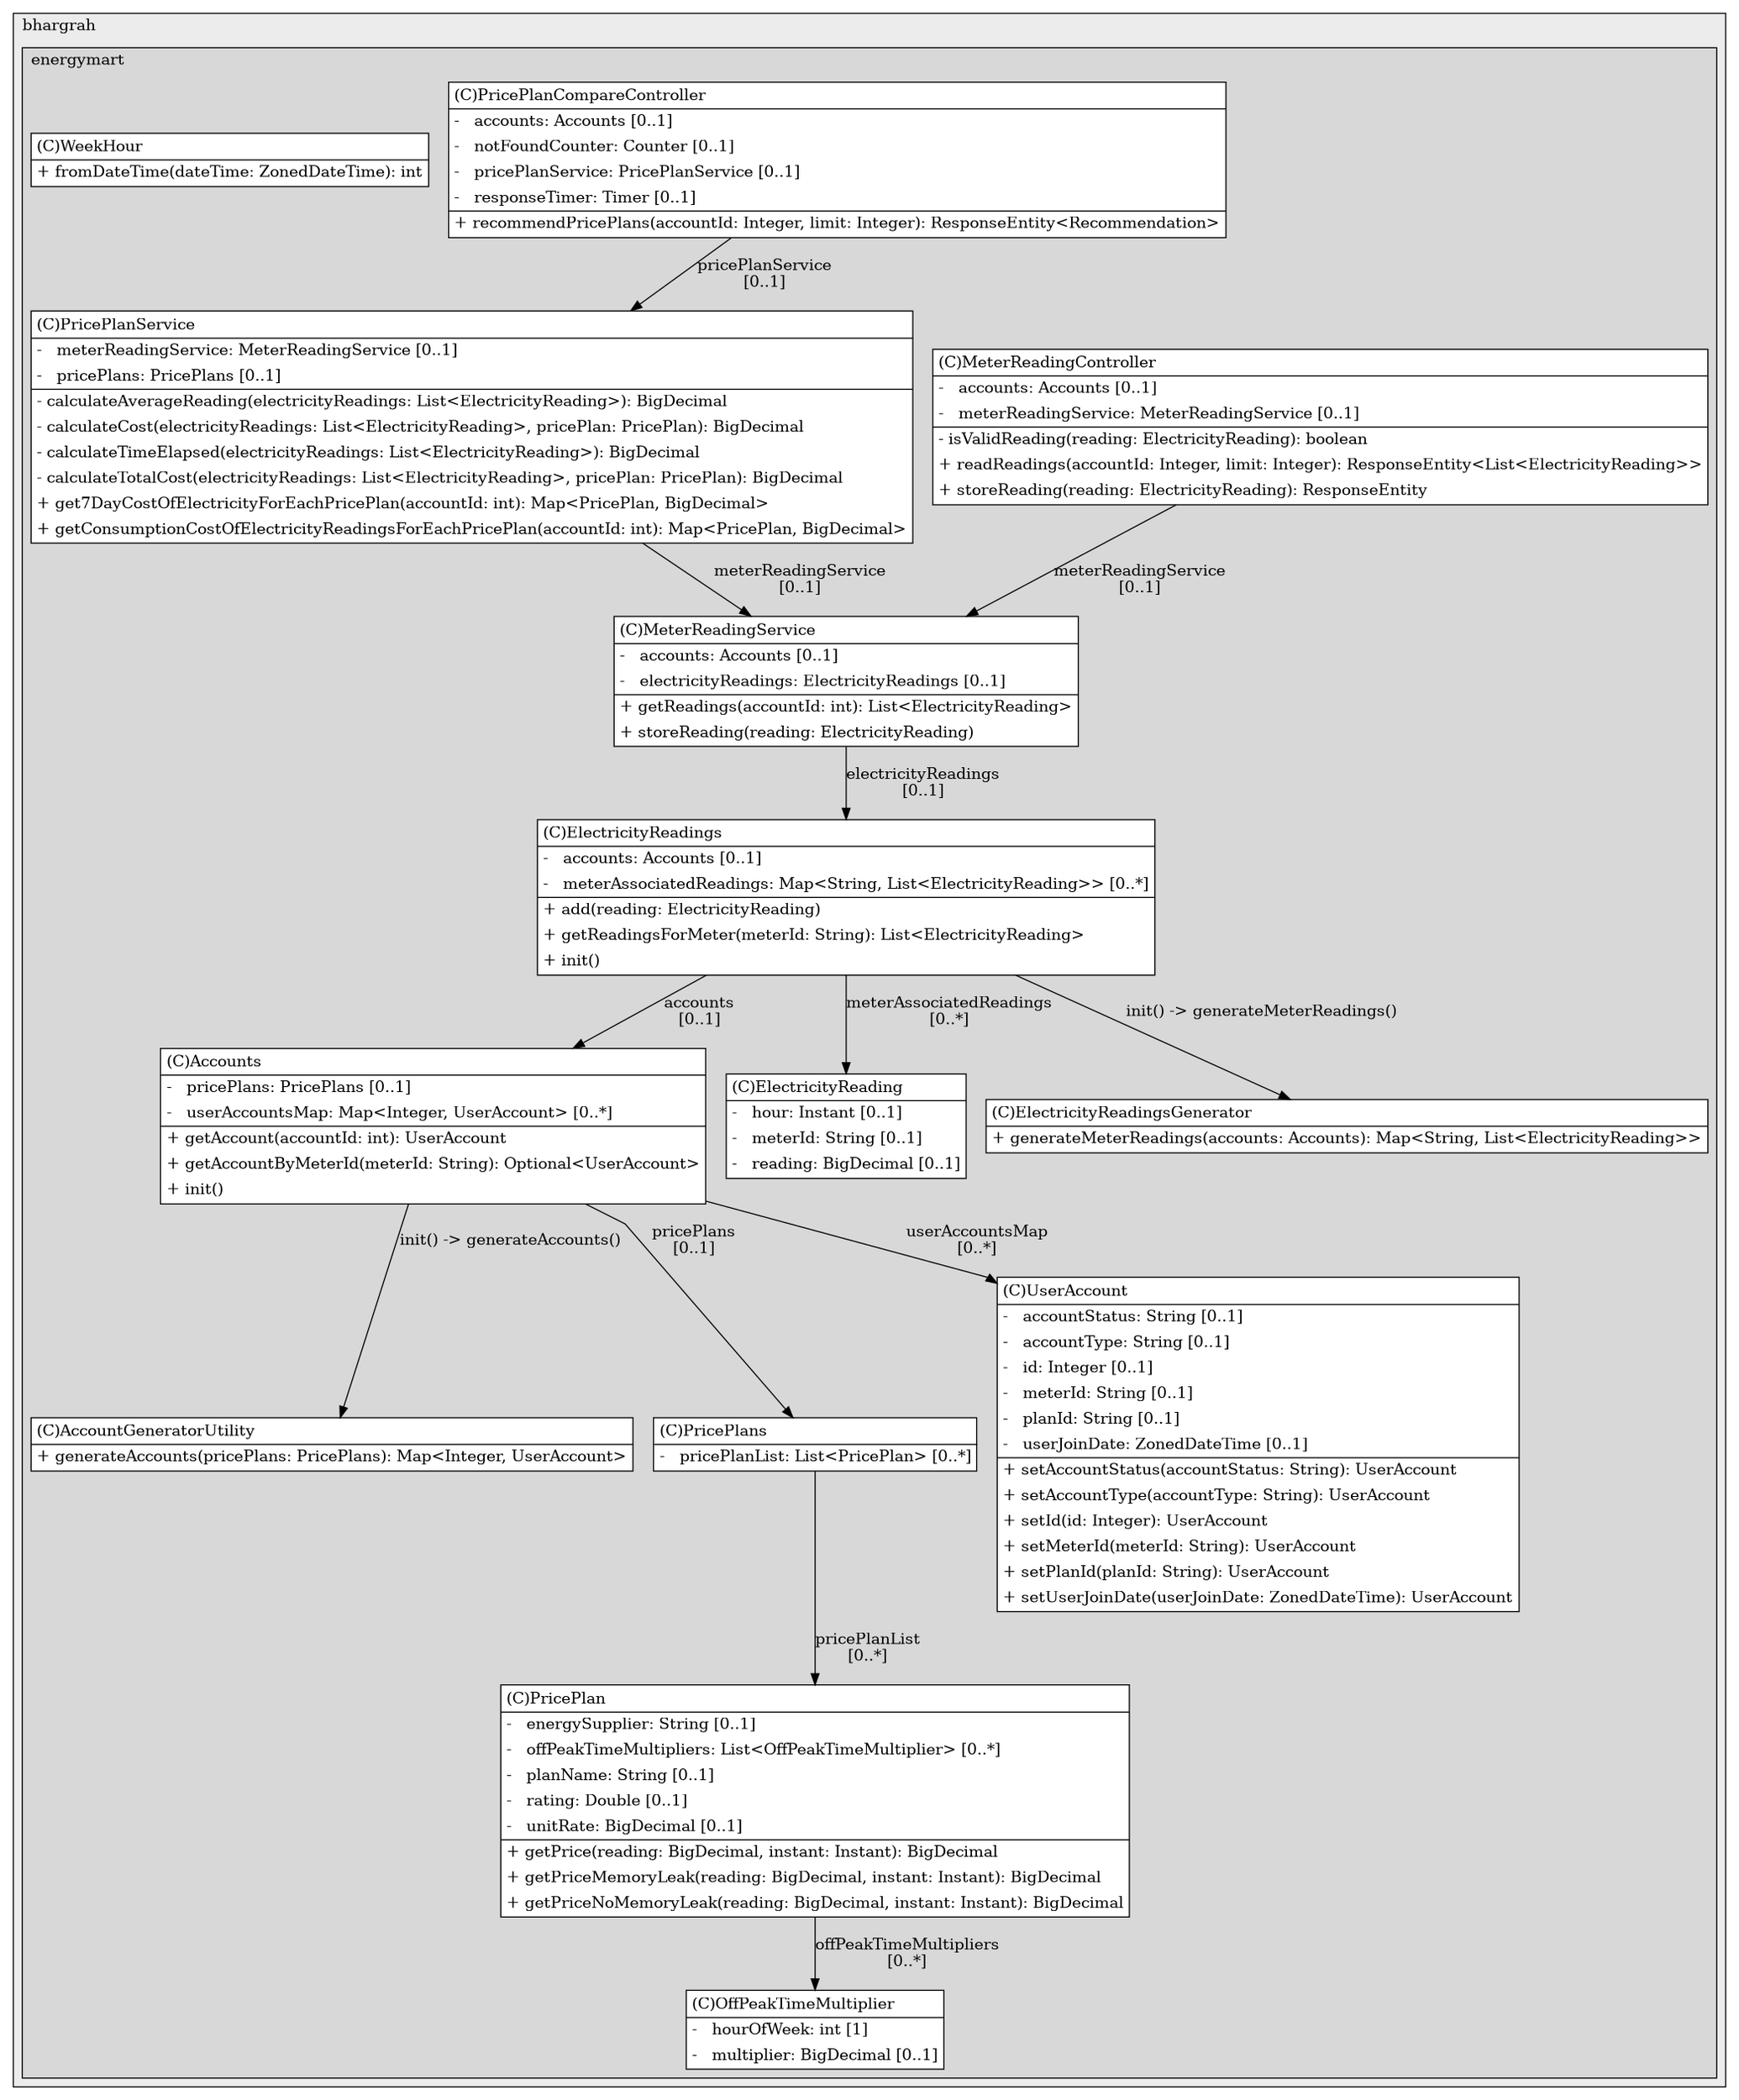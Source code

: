 @startuml

/' diagram meta data start
config=StructureConfiguration;
{
  "projectClassification": {
    "searchMode": "OpenProject", // OpenProject, AllProjects
    "includedProjects": "",
    "pathEndKeywords": "*.impl",
    "isClientPath": "",
    "isClientName": "",
    "isTestPath": "",
    "isTestName": "",
    "isMappingPath": "",
    "isMappingName": "",
    "isDataAccessPath": "",
    "isDataAccessName": "",
    "isDataStructurePath": "",
    "isDataStructureName": "",
    "isInterfaceStructuresPath": "",
    "isInterfaceStructuresName": "",
    "isEntryPointPath": "",
    "isEntryPointName": "",
    "treatFinalFieldsAsMandatory": false
  },
  "graphRestriction": {
    "classPackageExcludeFilter": "",
    "classPackageIncludeFilter": "",
    "classNameExcludeFilter": "",
    "classNameIncludeFilter": "",
    "methodNameExcludeFilter": "",
    "methodNameIncludeFilter": "",
    "removeByInheritance": "", // inheritance/annotation based filtering is done in a second step
    "removeByAnnotation": "",
    "removeByClassPackage": "", // cleanup the graph after inheritance/annotation based filtering is done
    "removeByClassName": "",
    "cutMappings": false,
    "cutEnum": true,
    "cutTests": true,
    "cutClient": true,
    "cutDataAccess": false,
    "cutInterfaceStructures": false,
    "cutDataStructures": false,
    "cutGetterAndSetter": true,
    "cutConstructors": true
  },
  "graphTraversal": {
    "forwardDepth": 6,
    "backwardDepth": 6,
    "classPackageExcludeFilter": "",
    "classPackageIncludeFilter": "",
    "classNameExcludeFilter": "",
    "classNameIncludeFilter": "",
    "methodNameExcludeFilter": "",
    "methodNameIncludeFilter": "",
    "hideMappings": false,
    "hideDataStructures": false,
    "hidePrivateMethods": true,
    "hideInterfaceCalls": true, // indirection: implementation -> interface (is hidden) -> implementation
    "onlyShowApplicationEntryPoints": false, // root node is included
    "useMethodCallsForStructureDiagram": "ForwardOnly" // ForwardOnly, BothDirections, No
  },
  "details": {
    "aggregation": "GroupByClass", // ByClass, GroupByClass, None
    "showClassGenericTypes": true,
    "showMethods": true,
    "showMethodParameterNames": true,
    "showMethodParameterTypes": true,
    "showMethodReturnType": true,
    "showPackageLevels": 2,
    "showDetailedClassStructure": true
  },
  "rootClass": "com.bhargrah.energymart.datasource.ElectricityReadings",
  "extensionCallbackMethod": "" // qualified.class.name#methodName - signature: public static String method(String)
}
diagram meta data end '/



digraph g {
    rankdir="TB"
    splines=polyline
    

'nodes 
subgraph cluster_306686519 { 
   	label=bhargrah
	labeljust=l
	fillcolor="#ececec"
	style=filled
   
   subgraph cluster_299813213 { 
   	label=energymart
	labeljust=l
	fillcolor="#d8d8d8"
	style=filled
   
   AccountGeneratorUtility2109212614[
	label=<<TABLE BORDER="1" CELLBORDER="0" CELLPADDING="4" CELLSPACING="0">
<TR><TD ALIGN="LEFT" >(C)AccountGeneratorUtility</TD></TR>
<HR/>
<TR><TD ALIGN="LEFT" >+ generateAccounts(pricePlans: PricePlans): Map&lt;Integer, UserAccount&gt;</TD></TR>
</TABLE>>
	style=filled
	margin=0
	shape=plaintext
	fillcolor="#FFFFFF"
];

Accounts939224701[
	label=<<TABLE BORDER="1" CELLBORDER="0" CELLPADDING="4" CELLSPACING="0">
<TR><TD ALIGN="LEFT" >(C)Accounts</TD></TR>
<HR/>
<TR><TD ALIGN="LEFT" >-   pricePlans: PricePlans [0..1]</TD></TR>
<TR><TD ALIGN="LEFT" >-   userAccountsMap: Map&lt;Integer, UserAccount&gt; [0..*]</TD></TR>
<HR/>
<TR><TD ALIGN="LEFT" >+ getAccount(accountId: int): UserAccount</TD></TR>
<TR><TD ALIGN="LEFT" >+ getAccountByMeterId(meterId: String): Optional&lt;UserAccount&gt;</TD></TR>
<TR><TD ALIGN="LEFT" >+ init()</TD></TR>
</TABLE>>
	style=filled
	margin=0
	shape=plaintext
	fillcolor="#FFFFFF"
];

ElectricityReading968623631[
	label=<<TABLE BORDER="1" CELLBORDER="0" CELLPADDING="4" CELLSPACING="0">
<TR><TD ALIGN="LEFT" >(C)ElectricityReading</TD></TR>
<HR/>
<TR><TD ALIGN="LEFT" >-   hour: Instant [0..1]</TD></TR>
<TR><TD ALIGN="LEFT" >-   meterId: String [0..1]</TD></TR>
<TR><TD ALIGN="LEFT" >-   reading: BigDecimal [0..1]</TD></TR>
</TABLE>>
	style=filled
	margin=0
	shape=plaintext
	fillcolor="#FFFFFF"
];

ElectricityReadings939224701[
	label=<<TABLE BORDER="1" CELLBORDER="0" CELLPADDING="4" CELLSPACING="0">
<TR><TD ALIGN="LEFT" >(C)ElectricityReadings</TD></TR>
<HR/>
<TR><TD ALIGN="LEFT" >-   accounts: Accounts [0..1]</TD></TR>
<TR><TD ALIGN="LEFT" >-   meterAssociatedReadings: Map&lt;String, List&lt;ElectricityReading&gt;&gt; [0..*]</TD></TR>
<HR/>
<TR><TD ALIGN="LEFT" >+ add(reading: ElectricityReading)</TD></TR>
<TR><TD ALIGN="LEFT" >+ getReadingsForMeter(meterId: String): List&lt;ElectricityReading&gt;</TD></TR>
<TR><TD ALIGN="LEFT" >+ init()</TD></TR>
</TABLE>>
	style=filled
	margin=0
	shape=plaintext
	fillcolor="#FFFFFF"
];

ElectricityReadingsGenerator2109212614[
	label=<<TABLE BORDER="1" CELLBORDER="0" CELLPADDING="4" CELLSPACING="0">
<TR><TD ALIGN="LEFT" >(C)ElectricityReadingsGenerator</TD></TR>
<HR/>
<TR><TD ALIGN="LEFT" >+ generateMeterReadings(accounts: Accounts): Map&lt;String, List&lt;ElectricityReading&gt;&gt;</TD></TR>
</TABLE>>
	style=filled
	margin=0
	shape=plaintext
	fillcolor="#FFFFFF"
];

MeterReadingController611950124[
	label=<<TABLE BORDER="1" CELLBORDER="0" CELLPADDING="4" CELLSPACING="0">
<TR><TD ALIGN="LEFT" >(C)MeterReadingController</TD></TR>
<HR/>
<TR><TD ALIGN="LEFT" >-   accounts: Accounts [0..1]</TD></TR>
<TR><TD ALIGN="LEFT" >-   meterReadingService: MeterReadingService [0..1]</TD></TR>
<HR/>
<TR><TD ALIGN="LEFT" >- isValidReading(reading: ElectricityReading): boolean</TD></TR>
<TR><TD ALIGN="LEFT" >+ readReadings(accountId: Integer, limit: Integer): ResponseEntity&lt;List&lt;ElectricityReading&gt;&gt;</TD></TR>
<TR><TD ALIGN="LEFT" >+ storeReading(reading: ElectricityReading): ResponseEntity</TD></TR>
</TABLE>>
	style=filled
	margin=0
	shape=plaintext
	fillcolor="#FFFFFF"
];

MeterReadingService1917793149[
	label=<<TABLE BORDER="1" CELLBORDER="0" CELLPADDING="4" CELLSPACING="0">
<TR><TD ALIGN="LEFT" >(C)MeterReadingService</TD></TR>
<HR/>
<TR><TD ALIGN="LEFT" >-   accounts: Accounts [0..1]</TD></TR>
<TR><TD ALIGN="LEFT" >-   electricityReadings: ElectricityReadings [0..1]</TD></TR>
<HR/>
<TR><TD ALIGN="LEFT" >+ getReadings(accountId: int): List&lt;ElectricityReading&gt;</TD></TR>
<TR><TD ALIGN="LEFT" >+ storeReading(reading: ElectricityReading)</TD></TR>
</TABLE>>
	style=filled
	margin=0
	shape=plaintext
	fillcolor="#FFFFFF"
];

OffPeakTimeMultiplier968623631[
	label=<<TABLE BORDER="1" CELLBORDER="0" CELLPADDING="4" CELLSPACING="0">
<TR><TD ALIGN="LEFT" >(C)OffPeakTimeMultiplier</TD></TR>
<HR/>
<TR><TD ALIGN="LEFT" >-   hourOfWeek: int [1]</TD></TR>
<TR><TD ALIGN="LEFT" >-   multiplier: BigDecimal [0..1]</TD></TR>
</TABLE>>
	style=filled
	margin=0
	shape=plaintext
	fillcolor="#FFFFFF"
];

PricePlan968623631[
	label=<<TABLE BORDER="1" CELLBORDER="0" CELLPADDING="4" CELLSPACING="0">
<TR><TD ALIGN="LEFT" >(C)PricePlan</TD></TR>
<HR/>
<TR><TD ALIGN="LEFT" >-   energySupplier: String [0..1]</TD></TR>
<TR><TD ALIGN="LEFT" >-   offPeakTimeMultipliers: List&lt;OffPeakTimeMultiplier&gt; [0..*]</TD></TR>
<TR><TD ALIGN="LEFT" >-   planName: String [0..1]</TD></TR>
<TR><TD ALIGN="LEFT" >-   rating: Double [0..1]</TD></TR>
<TR><TD ALIGN="LEFT" >-   unitRate: BigDecimal [0..1]</TD></TR>
<HR/>
<TR><TD ALIGN="LEFT" >+ getPrice(reading: BigDecimal, instant: Instant): BigDecimal</TD></TR>
<TR><TD ALIGN="LEFT" >+ getPriceMemoryLeak(reading: BigDecimal, instant: Instant): BigDecimal</TD></TR>
<TR><TD ALIGN="LEFT" >+ getPriceNoMemoryLeak(reading: BigDecimal, instant: Instant): BigDecimal</TD></TR>
</TABLE>>
	style=filled
	margin=0
	shape=plaintext
	fillcolor="#FFFFFF"
];

PricePlanCompareController611950124[
	label=<<TABLE BORDER="1" CELLBORDER="0" CELLPADDING="4" CELLSPACING="0">
<TR><TD ALIGN="LEFT" >(C)PricePlanCompareController</TD></TR>
<HR/>
<TR><TD ALIGN="LEFT" >-   accounts: Accounts [0..1]</TD></TR>
<TR><TD ALIGN="LEFT" >-   notFoundCounter: Counter [0..1]</TD></TR>
<TR><TD ALIGN="LEFT" >-   pricePlanService: PricePlanService [0..1]</TD></TR>
<TR><TD ALIGN="LEFT" >-   responseTimer: Timer [0..1]</TD></TR>
<HR/>
<TR><TD ALIGN="LEFT" >+ recommendPricePlans(accountId: Integer, limit: Integer): ResponseEntity&lt;Recommendation&gt;</TD></TR>
</TABLE>>
	style=filled
	margin=0
	shape=plaintext
	fillcolor="#FFFFFF"
];

PricePlanService1917793149[
	label=<<TABLE BORDER="1" CELLBORDER="0" CELLPADDING="4" CELLSPACING="0">
<TR><TD ALIGN="LEFT" >(C)PricePlanService</TD></TR>
<HR/>
<TR><TD ALIGN="LEFT" >-   meterReadingService: MeterReadingService [0..1]</TD></TR>
<TR><TD ALIGN="LEFT" >-   pricePlans: PricePlans [0..1]</TD></TR>
<HR/>
<TR><TD ALIGN="LEFT" >- calculateAverageReading(electricityReadings: List&lt;ElectricityReading&gt;): BigDecimal</TD></TR>
<TR><TD ALIGN="LEFT" >- calculateCost(electricityReadings: List&lt;ElectricityReading&gt;, pricePlan: PricePlan): BigDecimal</TD></TR>
<TR><TD ALIGN="LEFT" >- calculateTimeElapsed(electricityReadings: List&lt;ElectricityReading&gt;): BigDecimal</TD></TR>
<TR><TD ALIGN="LEFT" >- calculateTotalCost(electricityReadings: List&lt;ElectricityReading&gt;, pricePlan: PricePlan): BigDecimal</TD></TR>
<TR><TD ALIGN="LEFT" >+ get7DayCostOfElectricityForEachPricePlan(accountId: int): Map&lt;PricePlan, BigDecimal&gt;</TD></TR>
<TR><TD ALIGN="LEFT" >+ getConsumptionCostOfElectricityReadingsForEachPricePlan(accountId: int): Map&lt;PricePlan, BigDecimal&gt;</TD></TR>
</TABLE>>
	style=filled
	margin=0
	shape=plaintext
	fillcolor="#FFFFFF"
];

PricePlans939224701[
	label=<<TABLE BORDER="1" CELLBORDER="0" CELLPADDING="4" CELLSPACING="0">
<TR><TD ALIGN="LEFT" >(C)PricePlans</TD></TR>
<HR/>
<TR><TD ALIGN="LEFT" >-   pricePlanList: List&lt;PricePlan&gt; [0..*]</TD></TR>
</TABLE>>
	style=filled
	margin=0
	shape=plaintext
	fillcolor="#FFFFFF"
];

UserAccount968623631[
	label=<<TABLE BORDER="1" CELLBORDER="0" CELLPADDING="4" CELLSPACING="0">
<TR><TD ALIGN="LEFT" >(C)UserAccount</TD></TR>
<HR/>
<TR><TD ALIGN="LEFT" >-   accountStatus: String [0..1]</TD></TR>
<TR><TD ALIGN="LEFT" >-   accountType: String [0..1]</TD></TR>
<TR><TD ALIGN="LEFT" >-   id: Integer [0..1]</TD></TR>
<TR><TD ALIGN="LEFT" >-   meterId: String [0..1]</TD></TR>
<TR><TD ALIGN="LEFT" >-   planId: String [0..1]</TD></TR>
<TR><TD ALIGN="LEFT" >-   userJoinDate: ZonedDateTime [0..1]</TD></TR>
<HR/>
<TR><TD ALIGN="LEFT" >+ setAccountStatus(accountStatus: String): UserAccount</TD></TR>
<TR><TD ALIGN="LEFT" >+ setAccountType(accountType: String): UserAccount</TD></TR>
<TR><TD ALIGN="LEFT" >+ setId(id: Integer): UserAccount</TD></TR>
<TR><TD ALIGN="LEFT" >+ setMeterId(meterId: String): UserAccount</TD></TR>
<TR><TD ALIGN="LEFT" >+ setPlanId(planId: String): UserAccount</TD></TR>
<TR><TD ALIGN="LEFT" >+ setUserJoinDate(userJoinDate: ZonedDateTime): UserAccount</TD></TR>
</TABLE>>
	style=filled
	margin=0
	shape=plaintext
	fillcolor="#FFFFFF"
];

WeekHour2109212614[
	label=<<TABLE BORDER="1" CELLBORDER="0" CELLPADDING="4" CELLSPACING="0">
<TR><TD ALIGN="LEFT" >(C)WeekHour</TD></TR>
<HR/>
<TR><TD ALIGN="LEFT" >+ fromDateTime(dateTime: ZonedDateTime): int</TD></TR>
</TABLE>>
	style=filled
	margin=0
	shape=plaintext
	fillcolor="#FFFFFF"
];
} 
} 

'edges    
Accounts939224701 -> AccountGeneratorUtility2109212614[label="init() -> generateAccounts()"];
Accounts939224701 -> PricePlans939224701[label="pricePlans
[0..1]"];
Accounts939224701 -> UserAccount968623631[label="userAccountsMap
[0..*]"];
ElectricityReadings939224701 -> Accounts939224701[label="accounts
[0..1]"];
ElectricityReadings939224701 -> ElectricityReading968623631[label="meterAssociatedReadings
[0..*]"];
ElectricityReadings939224701 -> ElectricityReadingsGenerator2109212614[label="init() -> generateMeterReadings()"];
MeterReadingController611950124 -> MeterReadingService1917793149[label="meterReadingService
[0..1]"];
MeterReadingService1917793149 -> ElectricityReadings939224701[label="electricityReadings
[0..1]"];
PricePlan968623631 -> OffPeakTimeMultiplier968623631[label="offPeakTimeMultipliers
[0..*]"];
PricePlanCompareController611950124 -> PricePlanService1917793149[label="pricePlanService
[0..1]"];
PricePlanService1917793149 -> MeterReadingService1917793149[label="meterReadingService
[0..1]"];
PricePlans939224701 -> PricePlan968623631[label="pricePlanList
[0..*]"];
    
}
@enduml